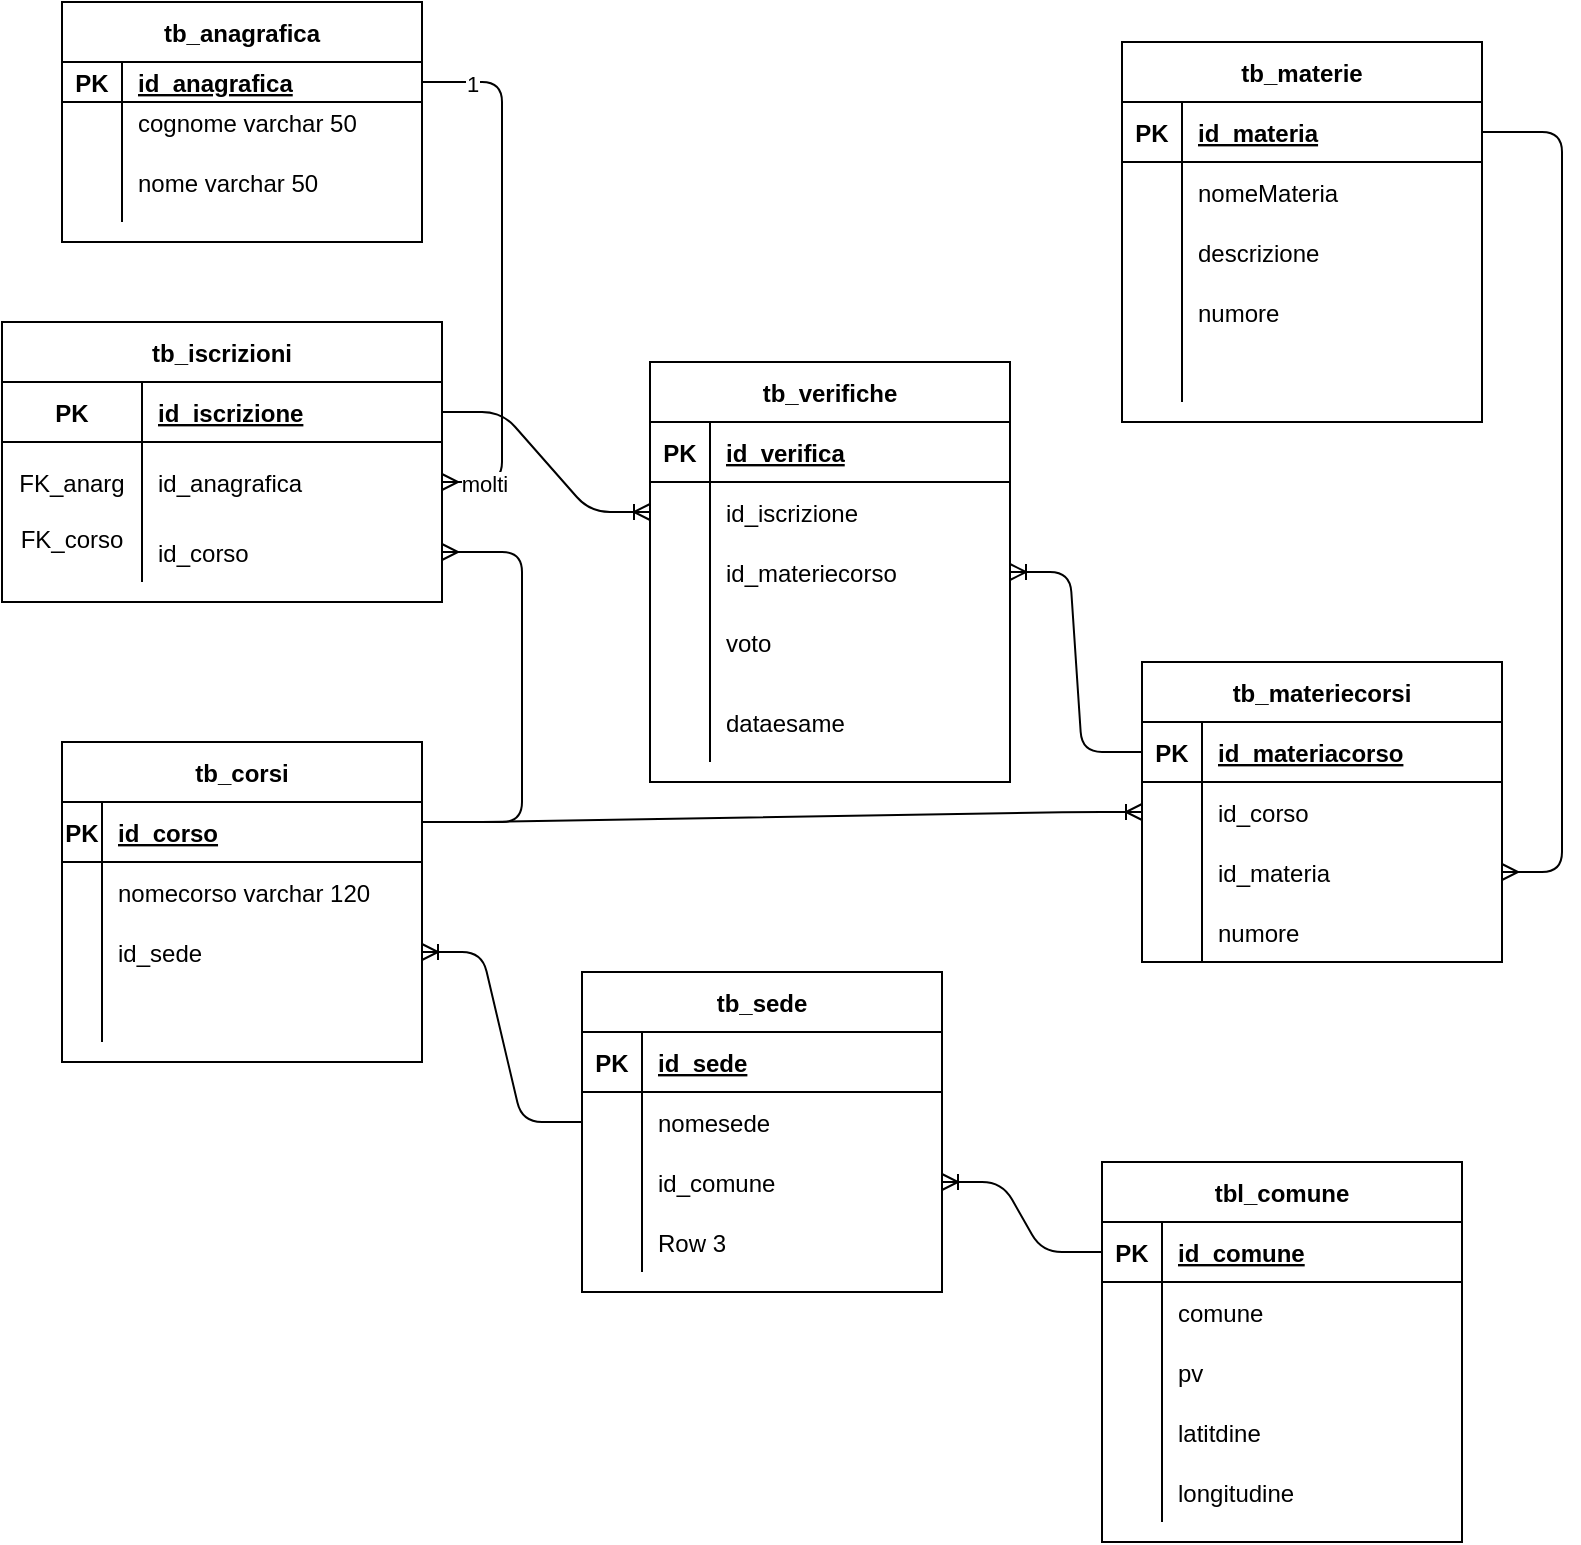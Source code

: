 <mxfile version="14.2.7" type="github"><diagram id="bzDa8PhMitrnrxQ_cxqp" name="Page-1"><mxGraphModel dx="1108" dy="520" grid="1" gridSize="10" guides="1" tooltips="1" connect="1" arrows="1" fold="1" page="1" pageScale="1" pageWidth="827" pageHeight="1169" math="0" shadow="0"><root><mxCell id="0"/><mxCell id="1" parent="0"/><mxCell id="Qy89LZZd9uLalOitS6wI-1" value="tb_anagrafica" style="shape=table;startSize=30;container=1;collapsible=1;childLayout=tableLayout;fixedRows=1;rowLines=0;fontStyle=1;align=center;resizeLast=1;" parent="1" vertex="1"><mxGeometry x="50" y="20" width="180" height="120.0" as="geometry"/></mxCell><mxCell id="Qy89LZZd9uLalOitS6wI-2" value="" style="shape=partialRectangle;collapsible=0;dropTarget=0;pointerEvents=0;fillColor=none;top=0;left=0;bottom=1;right=0;points=[[0,0.5],[1,0.5]];portConstraint=eastwest;" parent="Qy89LZZd9uLalOitS6wI-1" vertex="1"><mxGeometry y="30" width="180" height="20" as="geometry"/></mxCell><mxCell id="Qy89LZZd9uLalOitS6wI-3" value="PK" style="shape=partialRectangle;connectable=0;fillColor=none;top=0;left=0;bottom=0;right=0;fontStyle=1;overflow=hidden;" parent="Qy89LZZd9uLalOitS6wI-2" vertex="1"><mxGeometry width="30" height="20" as="geometry"/></mxCell><mxCell id="Qy89LZZd9uLalOitS6wI-4" value="id_anagrafica" style="shape=partialRectangle;connectable=0;fillColor=none;top=0;left=0;bottom=0;right=0;align=left;spacingLeft=6;fontStyle=5;overflow=hidden;" parent="Qy89LZZd9uLalOitS6wI-2" vertex="1"><mxGeometry x="30" width="150" height="20" as="geometry"/></mxCell><mxCell id="Qy89LZZd9uLalOitS6wI-5" value="" style="shape=partialRectangle;collapsible=0;dropTarget=0;pointerEvents=0;fillColor=none;top=0;left=0;bottom=0;right=0;points=[[0,0.5],[1,0.5]];portConstraint=eastwest;" parent="Qy89LZZd9uLalOitS6wI-1" vertex="1"><mxGeometry y="50" width="180" height="20" as="geometry"/></mxCell><mxCell id="Qy89LZZd9uLalOitS6wI-6" value="" style="shape=partialRectangle;connectable=0;fillColor=none;top=0;left=0;bottom=0;right=0;editable=1;overflow=hidden;" parent="Qy89LZZd9uLalOitS6wI-5" vertex="1"><mxGeometry width="30" height="20" as="geometry"/></mxCell><mxCell id="Qy89LZZd9uLalOitS6wI-7" value="cognome varchar 50" style="shape=partialRectangle;connectable=0;fillColor=none;top=0;left=0;bottom=0;right=0;align=left;spacingLeft=6;overflow=hidden;" parent="Qy89LZZd9uLalOitS6wI-5" vertex="1"><mxGeometry x="30" width="150" height="20" as="geometry"/></mxCell><mxCell id="Qy89LZZd9uLalOitS6wI-8" value="" style="shape=partialRectangle;collapsible=0;dropTarget=0;pointerEvents=0;fillColor=none;top=0;left=0;bottom=0;right=0;points=[[0,0.5],[1,0.5]];portConstraint=eastwest;" parent="Qy89LZZd9uLalOitS6wI-1" vertex="1"><mxGeometry y="70" width="180" height="40" as="geometry"/></mxCell><mxCell id="Qy89LZZd9uLalOitS6wI-9" value="" style="shape=partialRectangle;connectable=0;fillColor=none;top=0;left=0;bottom=0;right=0;editable=1;overflow=hidden;" parent="Qy89LZZd9uLalOitS6wI-8" vertex="1"><mxGeometry width="30" height="40" as="geometry"/></mxCell><mxCell id="Qy89LZZd9uLalOitS6wI-10" value="nome varchar 50" style="shape=partialRectangle;connectable=0;fillColor=none;top=0;left=0;bottom=0;right=0;align=left;spacingLeft=6;overflow=hidden;" parent="Qy89LZZd9uLalOitS6wI-8" vertex="1"><mxGeometry x="30" width="150" height="40" as="geometry"/></mxCell><mxCell id="Qy89LZZd9uLalOitS6wI-11" value="tb_iscrizioni" style="shape=table;startSize=30;container=1;collapsible=1;childLayout=tableLayout;fixedRows=1;rowLines=0;fontStyle=1;align=center;resizeLast=1;" parent="1" vertex="1"><mxGeometry x="20" y="180" width="220" height="140" as="geometry"/></mxCell><mxCell id="Qy89LZZd9uLalOitS6wI-12" value="" style="shape=partialRectangle;collapsible=0;dropTarget=0;pointerEvents=0;fillColor=none;top=0;left=0;bottom=1;right=0;points=[[0,0.5],[1,0.5]];portConstraint=eastwest;" parent="Qy89LZZd9uLalOitS6wI-11" vertex="1"><mxGeometry y="30" width="220" height="30" as="geometry"/></mxCell><mxCell id="Qy89LZZd9uLalOitS6wI-13" value="PK" style="shape=partialRectangle;connectable=0;fillColor=none;top=0;left=0;bottom=0;right=0;fontStyle=1;overflow=hidden;" parent="Qy89LZZd9uLalOitS6wI-12" vertex="1"><mxGeometry width="70" height="30" as="geometry"/></mxCell><mxCell id="Qy89LZZd9uLalOitS6wI-14" value="id_iscrizione" style="shape=partialRectangle;connectable=0;fillColor=none;top=0;left=0;bottom=0;right=0;align=left;spacingLeft=6;fontStyle=5;overflow=hidden;" parent="Qy89LZZd9uLalOitS6wI-12" vertex="1"><mxGeometry x="70" width="150" height="30" as="geometry"/></mxCell><mxCell id="Qy89LZZd9uLalOitS6wI-15" value="" style="shape=partialRectangle;collapsible=0;dropTarget=0;pointerEvents=0;fillColor=none;top=0;left=0;bottom=0;right=0;points=[[0,0.5],[1,0.5]];portConstraint=eastwest;" parent="Qy89LZZd9uLalOitS6wI-11" vertex="1"><mxGeometry y="60" width="220" height="40" as="geometry"/></mxCell><mxCell id="Qy89LZZd9uLalOitS6wI-16" value="FK_anarg" style="shape=partialRectangle;connectable=0;fillColor=none;top=0;left=0;bottom=0;right=0;editable=1;overflow=hidden;" parent="Qy89LZZd9uLalOitS6wI-15" vertex="1"><mxGeometry width="70" height="40" as="geometry"/></mxCell><mxCell id="Qy89LZZd9uLalOitS6wI-17" value="id_anagrafica" style="shape=partialRectangle;connectable=0;fillColor=none;top=0;left=0;bottom=0;right=0;align=left;spacingLeft=6;overflow=hidden;" parent="Qy89LZZd9uLalOitS6wI-15" vertex="1"><mxGeometry x="70" width="150" height="40" as="geometry"/></mxCell><mxCell id="Qy89LZZd9uLalOitS6wI-18" value="" style="shape=partialRectangle;collapsible=0;dropTarget=0;pointerEvents=0;fillColor=none;top=0;left=0;bottom=0;right=0;points=[[0,0.5],[1,0.5]];portConstraint=eastwest;" parent="Qy89LZZd9uLalOitS6wI-11" vertex="1"><mxGeometry y="100" width="220" height="30" as="geometry"/></mxCell><mxCell id="Qy89LZZd9uLalOitS6wI-19" value="FK_corso&#10;" style="shape=partialRectangle;connectable=0;fillColor=none;top=0;left=0;bottom=0;right=0;editable=1;overflow=hidden;" parent="Qy89LZZd9uLalOitS6wI-18" vertex="1"><mxGeometry width="70" height="30" as="geometry"/></mxCell><mxCell id="Qy89LZZd9uLalOitS6wI-20" value="id_corso" style="shape=partialRectangle;connectable=0;fillColor=none;top=0;left=0;bottom=0;right=0;align=left;spacingLeft=6;overflow=hidden;" parent="Qy89LZZd9uLalOitS6wI-18" vertex="1"><mxGeometry x="70" width="150" height="30" as="geometry"/></mxCell><mxCell id="Qy89LZZd9uLalOitS6wI-21" value="" style="edgeStyle=entityRelationEdgeStyle;fontSize=12;html=1;endArrow=ERmany;exitX=1;exitY=0.5;exitDx=0;exitDy=0;" parent="1" source="Qy89LZZd9uLalOitS6wI-2" target="Qy89LZZd9uLalOitS6wI-15" edge="1"><mxGeometry width="100" height="100" relative="1" as="geometry"><mxPoint x="220" y="270" as="sourcePoint"/><mxPoint x="300" y="410" as="targetPoint"/></mxGeometry></mxCell><mxCell id="Qy89LZZd9uLalOitS6wI-22" value="&lt;font style=&quot;vertical-align: inherit&quot;&gt;&lt;font style=&quot;vertical-align: inherit&quot;&gt;1&lt;br&gt;&lt;/font&gt;&lt;/font&gt;" style="edgeLabel;html=1;align=center;verticalAlign=middle;resizable=0;points=[];" parent="Qy89LZZd9uLalOitS6wI-21" vertex="1" connectable="0"><mxGeometry x="-0.817" y="-1" relative="1" as="geometry"><mxPoint as="offset"/></mxGeometry></mxCell><mxCell id="Qy89LZZd9uLalOitS6wI-23" value="&lt;font style=&quot;vertical-align: inherit&quot;&gt;&lt;font style=&quot;vertical-align: inherit&quot;&gt;molti&lt;/font&gt;&lt;/font&gt;" style="edgeLabel;html=1;align=center;verticalAlign=middle;resizable=0;points=[];" parent="Qy89LZZd9uLalOitS6wI-21" vertex="1" connectable="0"><mxGeometry x="0.845" y="1" relative="1" as="geometry"><mxPoint as="offset"/></mxGeometry></mxCell><mxCell id="Qy89LZZd9uLalOitS6wI-24" value="tb_materiecorsi" style="shape=table;startSize=30;container=1;collapsible=1;childLayout=tableLayout;fixedRows=1;rowLines=0;fontStyle=1;align=center;resizeLast=1;" parent="1" vertex="1"><mxGeometry x="590" y="350" width="180" height="150" as="geometry"/></mxCell><mxCell id="Qy89LZZd9uLalOitS6wI-25" value="" style="shape=partialRectangle;collapsible=0;dropTarget=0;pointerEvents=0;fillColor=none;top=0;left=0;bottom=1;right=0;points=[[0,0.5],[1,0.5]];portConstraint=eastwest;" parent="Qy89LZZd9uLalOitS6wI-24" vertex="1"><mxGeometry y="30" width="180" height="30" as="geometry"/></mxCell><mxCell id="Qy89LZZd9uLalOitS6wI-26" value="PK" style="shape=partialRectangle;connectable=0;fillColor=none;top=0;left=0;bottom=0;right=0;fontStyle=1;overflow=hidden;" parent="Qy89LZZd9uLalOitS6wI-25" vertex="1"><mxGeometry width="30" height="30" as="geometry"/></mxCell><mxCell id="Qy89LZZd9uLalOitS6wI-27" value="id_materiacorso" style="shape=partialRectangle;connectable=0;fillColor=none;top=0;left=0;bottom=0;right=0;align=left;spacingLeft=6;fontStyle=5;overflow=hidden;" parent="Qy89LZZd9uLalOitS6wI-25" vertex="1"><mxGeometry x="30" width="150" height="30" as="geometry"/></mxCell><mxCell id="Qy89LZZd9uLalOitS6wI-28" value="" style="shape=partialRectangle;collapsible=0;dropTarget=0;pointerEvents=0;fillColor=none;top=0;left=0;bottom=0;right=0;points=[[0,0.5],[1,0.5]];portConstraint=eastwest;" parent="Qy89LZZd9uLalOitS6wI-24" vertex="1"><mxGeometry y="60" width="180" height="30" as="geometry"/></mxCell><mxCell id="Qy89LZZd9uLalOitS6wI-29" value="" style="shape=partialRectangle;connectable=0;fillColor=none;top=0;left=0;bottom=0;right=0;editable=1;overflow=hidden;" parent="Qy89LZZd9uLalOitS6wI-28" vertex="1"><mxGeometry width="30" height="30" as="geometry"/></mxCell><mxCell id="Qy89LZZd9uLalOitS6wI-30" value="id_corso" style="shape=partialRectangle;connectable=0;fillColor=none;top=0;left=0;bottom=0;right=0;align=left;spacingLeft=6;overflow=hidden;" parent="Qy89LZZd9uLalOitS6wI-28" vertex="1"><mxGeometry x="30" width="150" height="30" as="geometry"/></mxCell><mxCell id="Qy89LZZd9uLalOitS6wI-31" value="" style="shape=partialRectangle;collapsible=0;dropTarget=0;pointerEvents=0;fillColor=none;top=0;left=0;bottom=0;right=0;points=[[0,0.5],[1,0.5]];portConstraint=eastwest;" parent="Qy89LZZd9uLalOitS6wI-24" vertex="1"><mxGeometry y="90" width="180" height="30" as="geometry"/></mxCell><mxCell id="Qy89LZZd9uLalOitS6wI-32" value="" style="shape=partialRectangle;connectable=0;fillColor=none;top=0;left=0;bottom=0;right=0;editable=1;overflow=hidden;" parent="Qy89LZZd9uLalOitS6wI-31" vertex="1"><mxGeometry width="30" height="30" as="geometry"/></mxCell><mxCell id="Qy89LZZd9uLalOitS6wI-33" value="id_materia" style="shape=partialRectangle;connectable=0;fillColor=none;top=0;left=0;bottom=0;right=0;align=left;spacingLeft=6;overflow=hidden;" parent="Qy89LZZd9uLalOitS6wI-31" vertex="1"><mxGeometry x="30" width="150" height="30" as="geometry"/></mxCell><mxCell id="Qy89LZZd9uLalOitS6wI-34" value="" style="shape=partialRectangle;collapsible=0;dropTarget=0;pointerEvents=0;fillColor=none;top=0;left=0;bottom=0;right=0;points=[[0,0.5],[1,0.5]];portConstraint=eastwest;" parent="Qy89LZZd9uLalOitS6wI-24" vertex="1"><mxGeometry y="120" width="180" height="30" as="geometry"/></mxCell><mxCell id="Qy89LZZd9uLalOitS6wI-35" value="" style="shape=partialRectangle;connectable=0;fillColor=none;top=0;left=0;bottom=0;right=0;editable=1;overflow=hidden;" parent="Qy89LZZd9uLalOitS6wI-34" vertex="1"><mxGeometry width="30" height="30" as="geometry"/></mxCell><mxCell id="Qy89LZZd9uLalOitS6wI-36" value="numore" style="shape=partialRectangle;connectable=0;fillColor=none;top=0;left=0;bottom=0;right=0;align=left;spacingLeft=6;overflow=hidden;" parent="Qy89LZZd9uLalOitS6wI-34" vertex="1"><mxGeometry x="30" width="150" height="30" as="geometry"/></mxCell><mxCell id="Qy89LZZd9uLalOitS6wI-37" value="" style="edgeStyle=entityRelationEdgeStyle;fontSize=12;html=1;endArrow=ERmany;exitX=1;exitY=0.5;exitDx=0;exitDy=0;" parent="1" source="Qy89LZZd9uLalOitS6wI-68" target="Qy89LZZd9uLalOitS6wI-31" edge="1"><mxGeometry width="100" height="100" relative="1" as="geometry"><mxPoint x="560" y="75.0" as="sourcePoint"/><mxPoint x="830" y="340" as="targetPoint"/></mxGeometry></mxCell><mxCell id="Qy89LZZd9uLalOitS6wI-38" value="tb_sede" style="shape=table;startSize=30;container=1;collapsible=1;childLayout=tableLayout;fixedRows=1;rowLines=0;fontStyle=1;align=center;resizeLast=1;" parent="1" vertex="1"><mxGeometry x="310" y="505" width="180" height="160" as="geometry"/></mxCell><mxCell id="Qy89LZZd9uLalOitS6wI-39" value="" style="shape=partialRectangle;collapsible=0;dropTarget=0;pointerEvents=0;fillColor=none;top=0;left=0;bottom=1;right=0;points=[[0,0.5],[1,0.5]];portConstraint=eastwest;" parent="Qy89LZZd9uLalOitS6wI-38" vertex="1"><mxGeometry y="30" width="180" height="30" as="geometry"/></mxCell><mxCell id="Qy89LZZd9uLalOitS6wI-40" value="PK" style="shape=partialRectangle;connectable=0;fillColor=none;top=0;left=0;bottom=0;right=0;fontStyle=1;overflow=hidden;" parent="Qy89LZZd9uLalOitS6wI-39" vertex="1"><mxGeometry width="30" height="30" as="geometry"/></mxCell><mxCell id="Qy89LZZd9uLalOitS6wI-41" value="id_sede" style="shape=partialRectangle;connectable=0;fillColor=none;top=0;left=0;bottom=0;right=0;align=left;spacingLeft=6;fontStyle=5;overflow=hidden;" parent="Qy89LZZd9uLalOitS6wI-39" vertex="1"><mxGeometry x="30" width="150" height="30" as="geometry"/></mxCell><mxCell id="Qy89LZZd9uLalOitS6wI-42" value="" style="shape=partialRectangle;collapsible=0;dropTarget=0;pointerEvents=0;fillColor=none;top=0;left=0;bottom=0;right=0;points=[[0,0.5],[1,0.5]];portConstraint=eastwest;" parent="Qy89LZZd9uLalOitS6wI-38" vertex="1"><mxGeometry y="60" width="180" height="30" as="geometry"/></mxCell><mxCell id="Qy89LZZd9uLalOitS6wI-43" value="" style="shape=partialRectangle;connectable=0;fillColor=none;top=0;left=0;bottom=0;right=0;editable=1;overflow=hidden;" parent="Qy89LZZd9uLalOitS6wI-42" vertex="1"><mxGeometry width="30" height="30" as="geometry"/></mxCell><mxCell id="Qy89LZZd9uLalOitS6wI-44" value="nomesede" style="shape=partialRectangle;connectable=0;fillColor=none;top=0;left=0;bottom=0;right=0;align=left;spacingLeft=6;overflow=hidden;" parent="Qy89LZZd9uLalOitS6wI-42" vertex="1"><mxGeometry x="30" width="150" height="30" as="geometry"/></mxCell><mxCell id="Qy89LZZd9uLalOitS6wI-45" value="" style="shape=partialRectangle;collapsible=0;dropTarget=0;pointerEvents=0;fillColor=none;top=0;left=0;bottom=0;right=0;points=[[0,0.5],[1,0.5]];portConstraint=eastwest;" parent="Qy89LZZd9uLalOitS6wI-38" vertex="1"><mxGeometry y="90" width="180" height="30" as="geometry"/></mxCell><mxCell id="Qy89LZZd9uLalOitS6wI-46" value="" style="shape=partialRectangle;connectable=0;fillColor=none;top=0;left=0;bottom=0;right=0;editable=1;overflow=hidden;" parent="Qy89LZZd9uLalOitS6wI-45" vertex="1"><mxGeometry width="30" height="30" as="geometry"/></mxCell><mxCell id="Qy89LZZd9uLalOitS6wI-47" value="id_comune" style="shape=partialRectangle;connectable=0;fillColor=none;top=0;left=0;bottom=0;right=0;align=left;spacingLeft=6;overflow=hidden;" parent="Qy89LZZd9uLalOitS6wI-45" vertex="1"><mxGeometry x="30" width="150" height="30" as="geometry"/></mxCell><mxCell id="Qy89LZZd9uLalOitS6wI-48" value="" style="shape=partialRectangle;collapsible=0;dropTarget=0;pointerEvents=0;fillColor=none;top=0;left=0;bottom=0;right=0;points=[[0,0.5],[1,0.5]];portConstraint=eastwest;" parent="Qy89LZZd9uLalOitS6wI-38" vertex="1"><mxGeometry y="120" width="180" height="30" as="geometry"/></mxCell><mxCell id="Qy89LZZd9uLalOitS6wI-49" value="" style="shape=partialRectangle;connectable=0;fillColor=none;top=0;left=0;bottom=0;right=0;editable=1;overflow=hidden;" parent="Qy89LZZd9uLalOitS6wI-48" vertex="1"><mxGeometry width="30" height="30" as="geometry"/></mxCell><mxCell id="Qy89LZZd9uLalOitS6wI-50" value="Row 3" style="shape=partialRectangle;connectable=0;fillColor=none;top=0;left=0;bottom=0;right=0;align=left;spacingLeft=6;overflow=hidden;" parent="Qy89LZZd9uLalOitS6wI-48" vertex="1"><mxGeometry x="30" width="150" height="30" as="geometry"/></mxCell><mxCell id="Qy89LZZd9uLalOitS6wI-51" value="tb_corsi" style="shape=table;startSize=30;container=1;collapsible=1;childLayout=tableLayout;fixedRows=1;rowLines=0;fontStyle=1;align=center;resizeLast=1;" parent="1" vertex="1"><mxGeometry x="50" y="390" width="180" height="160" as="geometry"/></mxCell><mxCell id="Qy89LZZd9uLalOitS6wI-52" value="" style="shape=partialRectangle;collapsible=0;dropTarget=0;pointerEvents=0;fillColor=none;top=0;left=0;bottom=1;right=0;points=[[0,0.5],[1,0.5]];portConstraint=eastwest;" parent="Qy89LZZd9uLalOitS6wI-51" vertex="1"><mxGeometry y="30" width="180" height="30" as="geometry"/></mxCell><mxCell id="Qy89LZZd9uLalOitS6wI-53" value="PK" style="shape=partialRectangle;connectable=0;fillColor=none;top=0;left=0;bottom=0;right=0;fontStyle=1;overflow=hidden;" parent="Qy89LZZd9uLalOitS6wI-52" vertex="1"><mxGeometry width="20" height="30" as="geometry"/></mxCell><mxCell id="Qy89LZZd9uLalOitS6wI-54" value="id_corso" style="shape=partialRectangle;connectable=0;fillColor=none;top=0;left=0;bottom=0;right=0;align=left;spacingLeft=6;fontStyle=5;overflow=hidden;" parent="Qy89LZZd9uLalOitS6wI-52" vertex="1"><mxGeometry x="20" width="160" height="30" as="geometry"/></mxCell><mxCell id="Qy89LZZd9uLalOitS6wI-55" value="" style="shape=partialRectangle;collapsible=0;dropTarget=0;pointerEvents=0;fillColor=none;top=0;left=0;bottom=0;right=0;points=[[0,0.5],[1,0.5]];portConstraint=eastwest;" parent="Qy89LZZd9uLalOitS6wI-51" vertex="1"><mxGeometry y="60" width="180" height="30" as="geometry"/></mxCell><mxCell id="Qy89LZZd9uLalOitS6wI-56" value="" style="shape=partialRectangle;connectable=0;fillColor=none;top=0;left=0;bottom=0;right=0;editable=1;overflow=hidden;" parent="Qy89LZZd9uLalOitS6wI-55" vertex="1"><mxGeometry width="20" height="30" as="geometry"/></mxCell><mxCell id="Qy89LZZd9uLalOitS6wI-57" value="nomecorso varchar 120" style="shape=partialRectangle;connectable=0;fillColor=none;top=0;left=0;bottom=0;right=0;align=left;spacingLeft=6;overflow=hidden;" parent="Qy89LZZd9uLalOitS6wI-55" vertex="1"><mxGeometry x="20" width="160" height="30" as="geometry"/></mxCell><mxCell id="Qy89LZZd9uLalOitS6wI-58" value="" style="shape=partialRectangle;collapsible=0;dropTarget=0;pointerEvents=0;fillColor=none;top=0;left=0;bottom=0;right=0;points=[[0,0.5],[1,0.5]];portConstraint=eastwest;" parent="Qy89LZZd9uLalOitS6wI-51" vertex="1"><mxGeometry y="90" width="180" height="30" as="geometry"/></mxCell><mxCell id="Qy89LZZd9uLalOitS6wI-59" value="" style="shape=partialRectangle;connectable=0;fillColor=none;top=0;left=0;bottom=0;right=0;editable=1;overflow=hidden;" parent="Qy89LZZd9uLalOitS6wI-58" vertex="1"><mxGeometry width="20" height="30" as="geometry"/></mxCell><mxCell id="Qy89LZZd9uLalOitS6wI-60" value="id_sede" style="shape=partialRectangle;connectable=0;fillColor=none;top=0;left=0;bottom=0;right=0;align=left;spacingLeft=6;overflow=hidden;" parent="Qy89LZZd9uLalOitS6wI-58" vertex="1"><mxGeometry x="20" width="160" height="30" as="geometry"/></mxCell><mxCell id="Qy89LZZd9uLalOitS6wI-61" value="" style="shape=partialRectangle;collapsible=0;dropTarget=0;pointerEvents=0;fillColor=none;top=0;left=0;bottom=0;right=0;points=[[0,0.5],[1,0.5]];portConstraint=eastwest;" parent="Qy89LZZd9uLalOitS6wI-51" vertex="1"><mxGeometry y="120" width="180" height="30" as="geometry"/></mxCell><mxCell id="Qy89LZZd9uLalOitS6wI-62" value="" style="shape=partialRectangle;connectable=0;fillColor=none;top=0;left=0;bottom=0;right=0;editable=1;overflow=hidden;" parent="Qy89LZZd9uLalOitS6wI-61" vertex="1"><mxGeometry width="20" height="30" as="geometry"/></mxCell><mxCell id="Qy89LZZd9uLalOitS6wI-63" value="" style="shape=partialRectangle;connectable=0;fillColor=none;top=0;left=0;bottom=0;right=0;align=left;spacingLeft=6;overflow=hidden;" parent="Qy89LZZd9uLalOitS6wI-61" vertex="1"><mxGeometry x="20" width="160" height="30" as="geometry"/></mxCell><mxCell id="Qy89LZZd9uLalOitS6wI-64" value="" style="edgeStyle=entityRelationEdgeStyle;fontSize=12;html=1;endArrow=ERoneToMany;entryX=0;entryY=0.5;entryDx=0;entryDy=0;exitX=1;exitY=0.25;exitDx=0;exitDy=0;" parent="1" source="Qy89LZZd9uLalOitS6wI-51" target="Qy89LZZd9uLalOitS6wI-28" edge="1"><mxGeometry width="100" height="100" relative="1" as="geometry"><mxPoint x="250" y="450" as="sourcePoint"/><mxPoint x="350" y="350" as="targetPoint"/></mxGeometry></mxCell><mxCell id="Qy89LZZd9uLalOitS6wI-65" value="" style="edgeStyle=entityRelationEdgeStyle;fontSize=12;html=1;endArrow=ERoneToMany;exitX=0;exitY=0.5;exitDx=0;exitDy=0;entryX=1;entryY=0.5;entryDx=0;entryDy=0;" parent="1" source="Qy89LZZd9uLalOitS6wI-42" target="Qy89LZZd9uLalOitS6wI-58" edge="1"><mxGeometry width="100" height="100" relative="1" as="geometry"><mxPoint x="610" y="560" as="sourcePoint"/><mxPoint x="710" y="460" as="targetPoint"/></mxGeometry></mxCell><mxCell id="Qy89LZZd9uLalOitS6wI-66" value="" style="edgeStyle=entityRelationEdgeStyle;fontSize=12;html=1;endArrow=ERmany;entryX=1;entryY=0.5;entryDx=0;entryDy=0;" parent="1" target="Qy89LZZd9uLalOitS6wI-18" edge="1"><mxGeometry width="100" height="100" relative="1" as="geometry"><mxPoint x="250" y="430" as="sourcePoint"/><mxPoint x="350" y="240" as="targetPoint"/></mxGeometry></mxCell><mxCell id="Qy89LZZd9uLalOitS6wI-67" value="tb_materie" style="shape=table;startSize=30;container=1;collapsible=1;childLayout=tableLayout;fixedRows=1;rowLines=0;fontStyle=1;align=center;resizeLast=1;" parent="1" vertex="1"><mxGeometry x="580" y="40" width="180" height="190" as="geometry"/></mxCell><mxCell id="Qy89LZZd9uLalOitS6wI-68" value="" style="shape=partialRectangle;collapsible=0;dropTarget=0;pointerEvents=0;fillColor=none;top=0;left=0;bottom=1;right=0;points=[[0,0.5],[1,0.5]];portConstraint=eastwest;" parent="Qy89LZZd9uLalOitS6wI-67" vertex="1"><mxGeometry y="30" width="180" height="30" as="geometry"/></mxCell><mxCell id="Qy89LZZd9uLalOitS6wI-69" value="PK" style="shape=partialRectangle;connectable=0;fillColor=none;top=0;left=0;bottom=0;right=0;fontStyle=1;overflow=hidden;" parent="Qy89LZZd9uLalOitS6wI-68" vertex="1"><mxGeometry width="30" height="30" as="geometry"/></mxCell><mxCell id="Qy89LZZd9uLalOitS6wI-70" value="id_materia" style="shape=partialRectangle;connectable=0;fillColor=none;top=0;left=0;bottom=0;right=0;align=left;spacingLeft=6;fontStyle=5;overflow=hidden;" parent="Qy89LZZd9uLalOitS6wI-68" vertex="1"><mxGeometry x="30" width="150" height="30" as="geometry"/></mxCell><mxCell id="Qy89LZZd9uLalOitS6wI-71" value="" style="shape=partialRectangle;collapsible=0;dropTarget=0;pointerEvents=0;fillColor=none;top=0;left=0;bottom=0;right=0;points=[[0,0.5],[1,0.5]];portConstraint=eastwest;" parent="Qy89LZZd9uLalOitS6wI-67" vertex="1"><mxGeometry y="60" width="180" height="30" as="geometry"/></mxCell><mxCell id="Qy89LZZd9uLalOitS6wI-72" value="" style="shape=partialRectangle;connectable=0;fillColor=none;top=0;left=0;bottom=0;right=0;editable=1;overflow=hidden;" parent="Qy89LZZd9uLalOitS6wI-71" vertex="1"><mxGeometry width="30" height="30" as="geometry"/></mxCell><mxCell id="Qy89LZZd9uLalOitS6wI-73" value="nomeMateria" style="shape=partialRectangle;connectable=0;fillColor=none;top=0;left=0;bottom=0;right=0;align=left;spacingLeft=6;overflow=hidden;" parent="Qy89LZZd9uLalOitS6wI-71" vertex="1"><mxGeometry x="30" width="150" height="30" as="geometry"/></mxCell><mxCell id="Qy89LZZd9uLalOitS6wI-74" value="" style="shape=partialRectangle;collapsible=0;dropTarget=0;pointerEvents=0;fillColor=none;top=0;left=0;bottom=0;right=0;points=[[0,0.5],[1,0.5]];portConstraint=eastwest;" parent="Qy89LZZd9uLalOitS6wI-67" vertex="1"><mxGeometry y="90" width="180" height="30" as="geometry"/></mxCell><mxCell id="Qy89LZZd9uLalOitS6wI-75" value="" style="shape=partialRectangle;connectable=0;fillColor=none;top=0;left=0;bottom=0;right=0;editable=1;overflow=hidden;" parent="Qy89LZZd9uLalOitS6wI-74" vertex="1"><mxGeometry width="30" height="30" as="geometry"/></mxCell><mxCell id="Qy89LZZd9uLalOitS6wI-76" value="descrizione" style="shape=partialRectangle;connectable=0;fillColor=none;top=0;left=0;bottom=0;right=0;align=left;spacingLeft=6;overflow=hidden;" parent="Qy89LZZd9uLalOitS6wI-74" vertex="1"><mxGeometry x="30" width="150" height="30" as="geometry"/></mxCell><mxCell id="Qy89LZZd9uLalOitS6wI-77" value="" style="shape=partialRectangle;collapsible=0;dropTarget=0;pointerEvents=0;fillColor=none;top=0;left=0;bottom=0;right=0;points=[[0,0.5],[1,0.5]];portConstraint=eastwest;" parent="Qy89LZZd9uLalOitS6wI-67" vertex="1"><mxGeometry y="120" width="180" height="30" as="geometry"/></mxCell><mxCell id="Qy89LZZd9uLalOitS6wI-78" value="" style="shape=partialRectangle;connectable=0;fillColor=none;top=0;left=0;bottom=0;right=0;editable=1;overflow=hidden;" parent="Qy89LZZd9uLalOitS6wI-77" vertex="1"><mxGeometry width="30" height="30" as="geometry"/></mxCell><mxCell id="Qy89LZZd9uLalOitS6wI-79" value="numore" style="shape=partialRectangle;connectable=0;fillColor=none;top=0;left=0;bottom=0;right=0;align=left;spacingLeft=6;overflow=hidden;" parent="Qy89LZZd9uLalOitS6wI-77" vertex="1"><mxGeometry x="30" width="150" height="30" as="geometry"/></mxCell><mxCell id="Qy89LZZd9uLalOitS6wI-80" value="" style="shape=partialRectangle;collapsible=0;dropTarget=0;pointerEvents=0;fillColor=none;top=0;left=0;bottom=0;right=0;points=[[0,0.5],[1,0.5]];portConstraint=eastwest;" parent="Qy89LZZd9uLalOitS6wI-67" vertex="1"><mxGeometry y="150" width="180" height="30" as="geometry"/></mxCell><mxCell id="Qy89LZZd9uLalOitS6wI-81" value="" style="shape=partialRectangle;connectable=0;fillColor=none;top=0;left=0;bottom=0;right=0;editable=1;overflow=hidden;" parent="Qy89LZZd9uLalOitS6wI-80" vertex="1"><mxGeometry width="30" height="30" as="geometry"/></mxCell><mxCell id="Qy89LZZd9uLalOitS6wI-82" value="" style="shape=partialRectangle;connectable=0;fillColor=none;top=0;left=0;bottom=0;right=0;align=left;spacingLeft=6;overflow=hidden;" parent="Qy89LZZd9uLalOitS6wI-80" vertex="1"><mxGeometry x="30" width="150" height="30" as="geometry"/></mxCell><mxCell id="Qy89LZZd9uLalOitS6wI-83" value="tb_verifiche" style="shape=table;startSize=30;container=1;collapsible=1;childLayout=tableLayout;fixedRows=1;rowLines=0;fontStyle=1;align=center;resizeLast=1;" parent="1" vertex="1"><mxGeometry x="344" y="200" width="180" height="210" as="geometry"/></mxCell><mxCell id="Qy89LZZd9uLalOitS6wI-84" value="" style="shape=partialRectangle;collapsible=0;dropTarget=0;pointerEvents=0;fillColor=none;top=0;left=0;bottom=1;right=0;points=[[0,0.5],[1,0.5]];portConstraint=eastwest;" parent="Qy89LZZd9uLalOitS6wI-83" vertex="1"><mxGeometry y="30" width="180" height="30" as="geometry"/></mxCell><mxCell id="Qy89LZZd9uLalOitS6wI-85" value="PK" style="shape=partialRectangle;connectable=0;fillColor=none;top=0;left=0;bottom=0;right=0;fontStyle=1;overflow=hidden;" parent="Qy89LZZd9uLalOitS6wI-84" vertex="1"><mxGeometry width="30" height="30" as="geometry"/></mxCell><mxCell id="Qy89LZZd9uLalOitS6wI-86" value="id_verifica" style="shape=partialRectangle;connectable=0;fillColor=none;top=0;left=0;bottom=0;right=0;align=left;spacingLeft=6;fontStyle=5;overflow=hidden;" parent="Qy89LZZd9uLalOitS6wI-84" vertex="1"><mxGeometry x="30" width="150" height="30" as="geometry"/></mxCell><mxCell id="Qy89LZZd9uLalOitS6wI-87" value="" style="shape=partialRectangle;collapsible=0;dropTarget=0;pointerEvents=0;fillColor=none;top=0;left=0;bottom=0;right=0;points=[[0,0.5],[1,0.5]];portConstraint=eastwest;" parent="Qy89LZZd9uLalOitS6wI-83" vertex="1"><mxGeometry y="60" width="180" height="30" as="geometry"/></mxCell><mxCell id="Qy89LZZd9uLalOitS6wI-88" value="" style="shape=partialRectangle;connectable=0;fillColor=none;top=0;left=0;bottom=0;right=0;editable=1;overflow=hidden;" parent="Qy89LZZd9uLalOitS6wI-87" vertex="1"><mxGeometry width="30" height="30" as="geometry"/></mxCell><mxCell id="Qy89LZZd9uLalOitS6wI-89" value="id_iscrizione" style="shape=partialRectangle;connectable=0;fillColor=none;top=0;left=0;bottom=0;right=0;align=left;spacingLeft=6;overflow=hidden;" parent="Qy89LZZd9uLalOitS6wI-87" vertex="1"><mxGeometry x="30" width="150" height="30" as="geometry"/></mxCell><mxCell id="Qy89LZZd9uLalOitS6wI-90" value="" style="shape=partialRectangle;collapsible=0;dropTarget=0;pointerEvents=0;fillColor=none;top=0;left=0;bottom=0;right=0;points=[[0,0.5],[1,0.5]];portConstraint=eastwest;" parent="Qy89LZZd9uLalOitS6wI-83" vertex="1"><mxGeometry y="90" width="180" height="30" as="geometry"/></mxCell><mxCell id="Qy89LZZd9uLalOitS6wI-91" value="" style="shape=partialRectangle;connectable=0;fillColor=none;top=0;left=0;bottom=0;right=0;editable=1;overflow=hidden;" parent="Qy89LZZd9uLalOitS6wI-90" vertex="1"><mxGeometry width="30" height="30" as="geometry"/></mxCell><mxCell id="Qy89LZZd9uLalOitS6wI-92" value="id_materiecorso" style="shape=partialRectangle;connectable=0;fillColor=none;top=0;left=0;bottom=0;right=0;align=left;spacingLeft=6;overflow=hidden;" parent="Qy89LZZd9uLalOitS6wI-90" vertex="1"><mxGeometry x="30" width="150" height="30" as="geometry"/></mxCell><mxCell id="hHkdqurleU7wtwdjuYc5-16" value="" style="shape=partialRectangle;collapsible=0;dropTarget=0;pointerEvents=0;fillColor=none;top=0;left=0;bottom=0;right=0;points=[[0,0.5],[1,0.5]];portConstraint=eastwest;" parent="Qy89LZZd9uLalOitS6wI-83" vertex="1"><mxGeometry y="120" width="180" height="40" as="geometry"/></mxCell><mxCell id="hHkdqurleU7wtwdjuYc5-17" value="" style="shape=partialRectangle;connectable=0;fillColor=none;top=0;left=0;bottom=0;right=0;editable=1;overflow=hidden;" parent="hHkdqurleU7wtwdjuYc5-16" vertex="1"><mxGeometry width="30" height="40" as="geometry"/></mxCell><mxCell id="hHkdqurleU7wtwdjuYc5-18" value="voto" style="shape=partialRectangle;connectable=0;fillColor=none;top=0;left=0;bottom=0;right=0;align=left;spacingLeft=6;overflow=hidden;" parent="hHkdqurleU7wtwdjuYc5-16" vertex="1"><mxGeometry x="30" width="150" height="40" as="geometry"/></mxCell><mxCell id="Qy89LZZd9uLalOitS6wI-93" value="" style="shape=partialRectangle;collapsible=0;dropTarget=0;pointerEvents=0;fillColor=none;top=0;left=0;bottom=0;right=0;points=[[0,0.5],[1,0.5]];portConstraint=eastwest;" parent="Qy89LZZd9uLalOitS6wI-83" vertex="1"><mxGeometry y="160" width="180" height="40" as="geometry"/></mxCell><mxCell id="Qy89LZZd9uLalOitS6wI-94" value="" style="shape=partialRectangle;connectable=0;fillColor=none;top=0;left=0;bottom=0;right=0;editable=1;overflow=hidden;" parent="Qy89LZZd9uLalOitS6wI-93" vertex="1"><mxGeometry width="30" height="40" as="geometry"/></mxCell><mxCell id="Qy89LZZd9uLalOitS6wI-95" value="dataesame" style="shape=partialRectangle;connectable=0;fillColor=none;top=0;left=0;bottom=0;right=0;align=left;spacingLeft=6;overflow=hidden;" parent="Qy89LZZd9uLalOitS6wI-93" vertex="1"><mxGeometry x="30" width="150" height="40" as="geometry"/></mxCell><mxCell id="hHkdqurleU7wtwdjuYc5-19" value="" style="edgeStyle=entityRelationEdgeStyle;fontSize=12;html=1;endArrow=ERoneToMany;exitX=1;exitY=0.5;exitDx=0;exitDy=0;entryX=0;entryY=0.5;entryDx=0;entryDy=0;" parent="1" source="Qy89LZZd9uLalOitS6wI-12" target="Qy89LZZd9uLalOitS6wI-87" edge="1"><mxGeometry width="100" height="100" relative="1" as="geometry"><mxPoint x="380" y="380" as="sourcePoint"/><mxPoint x="480" y="280" as="targetPoint"/></mxGeometry></mxCell><mxCell id="hHkdqurleU7wtwdjuYc5-20" value="" style="edgeStyle=entityRelationEdgeStyle;fontSize=12;html=1;endArrow=ERoneToMany;exitX=0;exitY=0.5;exitDx=0;exitDy=0;entryX=1;entryY=0.5;entryDx=0;entryDy=0;" parent="1" source="Qy89LZZd9uLalOitS6wI-25" target="Qy89LZZd9uLalOitS6wI-90" edge="1"><mxGeometry width="100" height="100" relative="1" as="geometry"><mxPoint x="380" y="380" as="sourcePoint"/><mxPoint x="480" y="280" as="targetPoint"/></mxGeometry></mxCell><mxCell id="yaAupKDmv5bxdqHhywI2-1" value="tbl_comune" style="shape=table;startSize=30;container=1;collapsible=1;childLayout=tableLayout;fixedRows=1;rowLines=0;fontStyle=1;align=center;resizeLast=1;" parent="1" vertex="1"><mxGeometry x="570" y="600" width="180" height="190" as="geometry"/></mxCell><mxCell id="yaAupKDmv5bxdqHhywI2-2" value="" style="shape=partialRectangle;collapsible=0;dropTarget=0;pointerEvents=0;fillColor=none;top=0;left=0;bottom=1;right=0;points=[[0,0.5],[1,0.5]];portConstraint=eastwest;" parent="yaAupKDmv5bxdqHhywI2-1" vertex="1"><mxGeometry y="30" width="180" height="30" as="geometry"/></mxCell><mxCell id="yaAupKDmv5bxdqHhywI2-3" value="PK" style="shape=partialRectangle;connectable=0;fillColor=none;top=0;left=0;bottom=0;right=0;fontStyle=1;overflow=hidden;" parent="yaAupKDmv5bxdqHhywI2-2" vertex="1"><mxGeometry width="30" height="30" as="geometry"/></mxCell><mxCell id="yaAupKDmv5bxdqHhywI2-4" value="id_comune" style="shape=partialRectangle;connectable=0;fillColor=none;top=0;left=0;bottom=0;right=0;align=left;spacingLeft=6;fontStyle=5;overflow=hidden;" parent="yaAupKDmv5bxdqHhywI2-2" vertex="1"><mxGeometry x="30" width="150" height="30" as="geometry"/></mxCell><mxCell id="yaAupKDmv5bxdqHhywI2-5" value="" style="shape=partialRectangle;collapsible=0;dropTarget=0;pointerEvents=0;fillColor=none;top=0;left=0;bottom=0;right=0;points=[[0,0.5],[1,0.5]];portConstraint=eastwest;" parent="yaAupKDmv5bxdqHhywI2-1" vertex="1"><mxGeometry y="60" width="180" height="30" as="geometry"/></mxCell><mxCell id="yaAupKDmv5bxdqHhywI2-6" value="" style="shape=partialRectangle;connectable=0;fillColor=none;top=0;left=0;bottom=0;right=0;editable=1;overflow=hidden;" parent="yaAupKDmv5bxdqHhywI2-5" vertex="1"><mxGeometry width="30" height="30" as="geometry"/></mxCell><mxCell id="yaAupKDmv5bxdqHhywI2-7" value="comune" style="shape=partialRectangle;connectable=0;fillColor=none;top=0;left=0;bottom=0;right=0;align=left;spacingLeft=6;overflow=hidden;" parent="yaAupKDmv5bxdqHhywI2-5" vertex="1"><mxGeometry x="30" width="150" height="30" as="geometry"/></mxCell><mxCell id="yaAupKDmv5bxdqHhywI2-8" value="" style="shape=partialRectangle;collapsible=0;dropTarget=0;pointerEvents=0;fillColor=none;top=0;left=0;bottom=0;right=0;points=[[0,0.5],[1,0.5]];portConstraint=eastwest;" parent="yaAupKDmv5bxdqHhywI2-1" vertex="1"><mxGeometry y="90" width="180" height="30" as="geometry"/></mxCell><mxCell id="yaAupKDmv5bxdqHhywI2-9" value="" style="shape=partialRectangle;connectable=0;fillColor=none;top=0;left=0;bottom=0;right=0;editable=1;overflow=hidden;" parent="yaAupKDmv5bxdqHhywI2-8" vertex="1"><mxGeometry width="30" height="30" as="geometry"/></mxCell><mxCell id="yaAupKDmv5bxdqHhywI2-10" value="pv" style="shape=partialRectangle;connectable=0;fillColor=none;top=0;left=0;bottom=0;right=0;align=left;spacingLeft=6;overflow=hidden;" parent="yaAupKDmv5bxdqHhywI2-8" vertex="1"><mxGeometry x="30" width="150" height="30" as="geometry"/></mxCell><mxCell id="yaAupKDmv5bxdqHhywI2-11" value="" style="shape=partialRectangle;collapsible=0;dropTarget=0;pointerEvents=0;fillColor=none;top=0;left=0;bottom=0;right=0;points=[[0,0.5],[1,0.5]];portConstraint=eastwest;" parent="yaAupKDmv5bxdqHhywI2-1" vertex="1"><mxGeometry y="120" width="180" height="30" as="geometry"/></mxCell><mxCell id="yaAupKDmv5bxdqHhywI2-12" value="" style="shape=partialRectangle;connectable=0;fillColor=none;top=0;left=0;bottom=0;right=0;editable=1;overflow=hidden;" parent="yaAupKDmv5bxdqHhywI2-11" vertex="1"><mxGeometry width="30" height="30" as="geometry"/></mxCell><mxCell id="yaAupKDmv5bxdqHhywI2-13" value="latitdine" style="shape=partialRectangle;connectable=0;fillColor=none;top=0;left=0;bottom=0;right=0;align=left;spacingLeft=6;overflow=hidden;" parent="yaAupKDmv5bxdqHhywI2-11" vertex="1"><mxGeometry x="30" width="150" height="30" as="geometry"/></mxCell><mxCell id="yaAupKDmv5bxdqHhywI2-14" value="" style="shape=partialRectangle;collapsible=0;dropTarget=0;pointerEvents=0;fillColor=none;top=0;left=0;bottom=0;right=0;points=[[0,0.5],[1,0.5]];portConstraint=eastwest;" parent="yaAupKDmv5bxdqHhywI2-1" vertex="1"><mxGeometry y="150" width="180" height="30" as="geometry"/></mxCell><mxCell id="yaAupKDmv5bxdqHhywI2-15" value="" style="shape=partialRectangle;connectable=0;fillColor=none;top=0;left=0;bottom=0;right=0;editable=1;overflow=hidden;" parent="yaAupKDmv5bxdqHhywI2-14" vertex="1"><mxGeometry width="30" height="30" as="geometry"/></mxCell><mxCell id="yaAupKDmv5bxdqHhywI2-16" value="longitudine" style="shape=partialRectangle;connectable=0;fillColor=none;top=0;left=0;bottom=0;right=0;align=left;spacingLeft=6;overflow=hidden;" parent="yaAupKDmv5bxdqHhywI2-14" vertex="1"><mxGeometry x="30" width="150" height="30" as="geometry"/></mxCell><mxCell id="yaAupKDmv5bxdqHhywI2-17" value="" style="edgeStyle=entityRelationEdgeStyle;fontSize=12;html=1;endArrow=ERoneToMany;exitX=0;exitY=0.5;exitDx=0;exitDy=0;entryX=1;entryY=0.5;entryDx=0;entryDy=0;" parent="1" source="yaAupKDmv5bxdqHhywI2-2" target="Qy89LZZd9uLalOitS6wI-45" edge="1"><mxGeometry width="100" height="100" relative="1" as="geometry"><mxPoint x="510" y="690" as="sourcePoint"/><mxPoint x="520" y="590" as="targetPoint"/></mxGeometry></mxCell></root></mxGraphModel></diagram></mxfile>